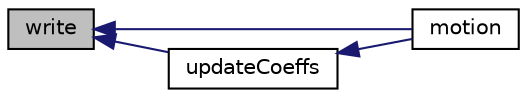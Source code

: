 digraph "write"
{
  bgcolor="transparent";
  edge [fontname="Helvetica",fontsize="10",labelfontname="Helvetica",labelfontsize="10"];
  node [fontname="Helvetica",fontsize="10",shape=record];
  rankdir="LR";
  Node364 [label="write",height=0.2,width=0.4,color="black", fillcolor="grey75", style="filled", fontcolor="black"];
  Node364 -> Node365 [dir="back",color="midnightblue",fontsize="10",style="solid",fontname="Helvetica"];
  Node365 [label="motion",height=0.2,width=0.4,color="black",URL="$a22117.html#a3354f683c91b1ad311ddfc2603429b72",tooltip="Return the fluctuation scale. "];
  Node364 -> Node366 [dir="back",color="midnightblue",fontsize="10",style="solid",fontname="Helvetica"];
  Node366 [label="updateCoeffs",height=0.2,width=0.4,color="black",URL="$a22117.html#a7e24eafac629d3733181cd942d4c902f",tooltip="Update the coefficients associated with the patch field. "];
  Node366 -> Node365 [dir="back",color="midnightblue",fontsize="10",style="solid",fontname="Helvetica"];
}
